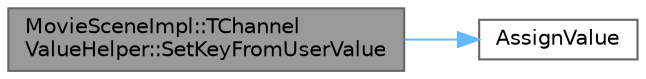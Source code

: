 digraph "MovieSceneImpl::TChannelValueHelper::SetKeyFromUserValue"
{
 // INTERACTIVE_SVG=YES
 // LATEX_PDF_SIZE
  bgcolor="transparent";
  edge [fontname=Helvetica,fontsize=10,labelfontname=Helvetica,labelfontsize=10];
  node [fontname=Helvetica,fontsize=10,shape=box,height=0.2,width=0.4];
  rankdir="LR";
  Node1 [id="Node000001",label="MovieSceneImpl::TChannel\lValueHelper::SetKeyFromUserValue",height=0.2,width=0.4,color="gray40", fillcolor="grey60", style="filled", fontcolor="black",tooltip="Set the key's time and value to the user facing value, and the specified time."];
  Node1 -> Node2 [id="edge1_Node000001_Node000002",color="steelblue1",style="solid",tooltip=" "];
  Node2 [id="Node000002",label="AssignValue",height=0.2,width=0.4,color="grey40", fillcolor="white", style="filled",URL="$d3/d7d/MovieSceneDoubleChannel_8h.html#a71a4ee33111ccf894f14f6e543a4cb69",tooltip=" "];
}
